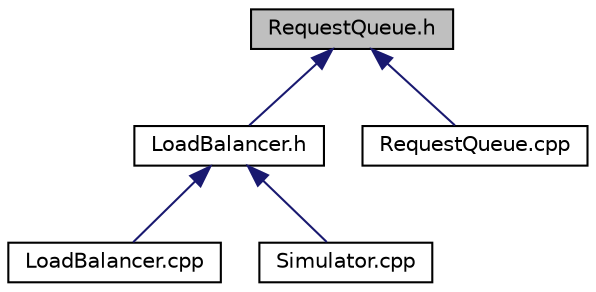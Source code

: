 digraph "RequestQueue.h"
{
 // LATEX_PDF_SIZE
  edge [fontname="Helvetica",fontsize="10",labelfontname="Helvetica",labelfontsize="10"];
  node [fontname="Helvetica",fontsize="10",shape=record];
  Node1 [label="RequestQueue.h",height=0.2,width=0.4,color="black", fillcolor="grey75", style="filled", fontcolor="black",tooltip="Defines the RequestQueue class."];
  Node1 -> Node2 [dir="back",color="midnightblue",fontsize="10",style="solid"];
  Node2 [label="LoadBalancer.h",height=0.2,width=0.4,color="black", fillcolor="white", style="filled",URL="$LoadBalancer_8h.html",tooltip="Defines the LoadBalancer class."];
  Node2 -> Node3 [dir="back",color="midnightblue",fontsize="10",style="solid"];
  Node3 [label="LoadBalancer.cpp",height=0.2,width=0.4,color="black", fillcolor="white", style="filled",URL="$LoadBalancer_8cpp.html",tooltip="Implements the LoadBalancer class."];
  Node2 -> Node4 [dir="back",color="midnightblue",fontsize="10",style="solid"];
  Node4 [label="Simulator.cpp",height=0.2,width=0.4,color="black", fillcolor="white", style="filled",URL="$Simulator_8cpp.html",tooltip="Driver for load balancer simulation."];
  Node1 -> Node5 [dir="back",color="midnightblue",fontsize="10",style="solid"];
  Node5 [label="RequestQueue.cpp",height=0.2,width=0.4,color="black", fillcolor="white", style="filled",URL="$RequestQueue_8cpp.html",tooltip="Implements the RequestQueue class."];
}
